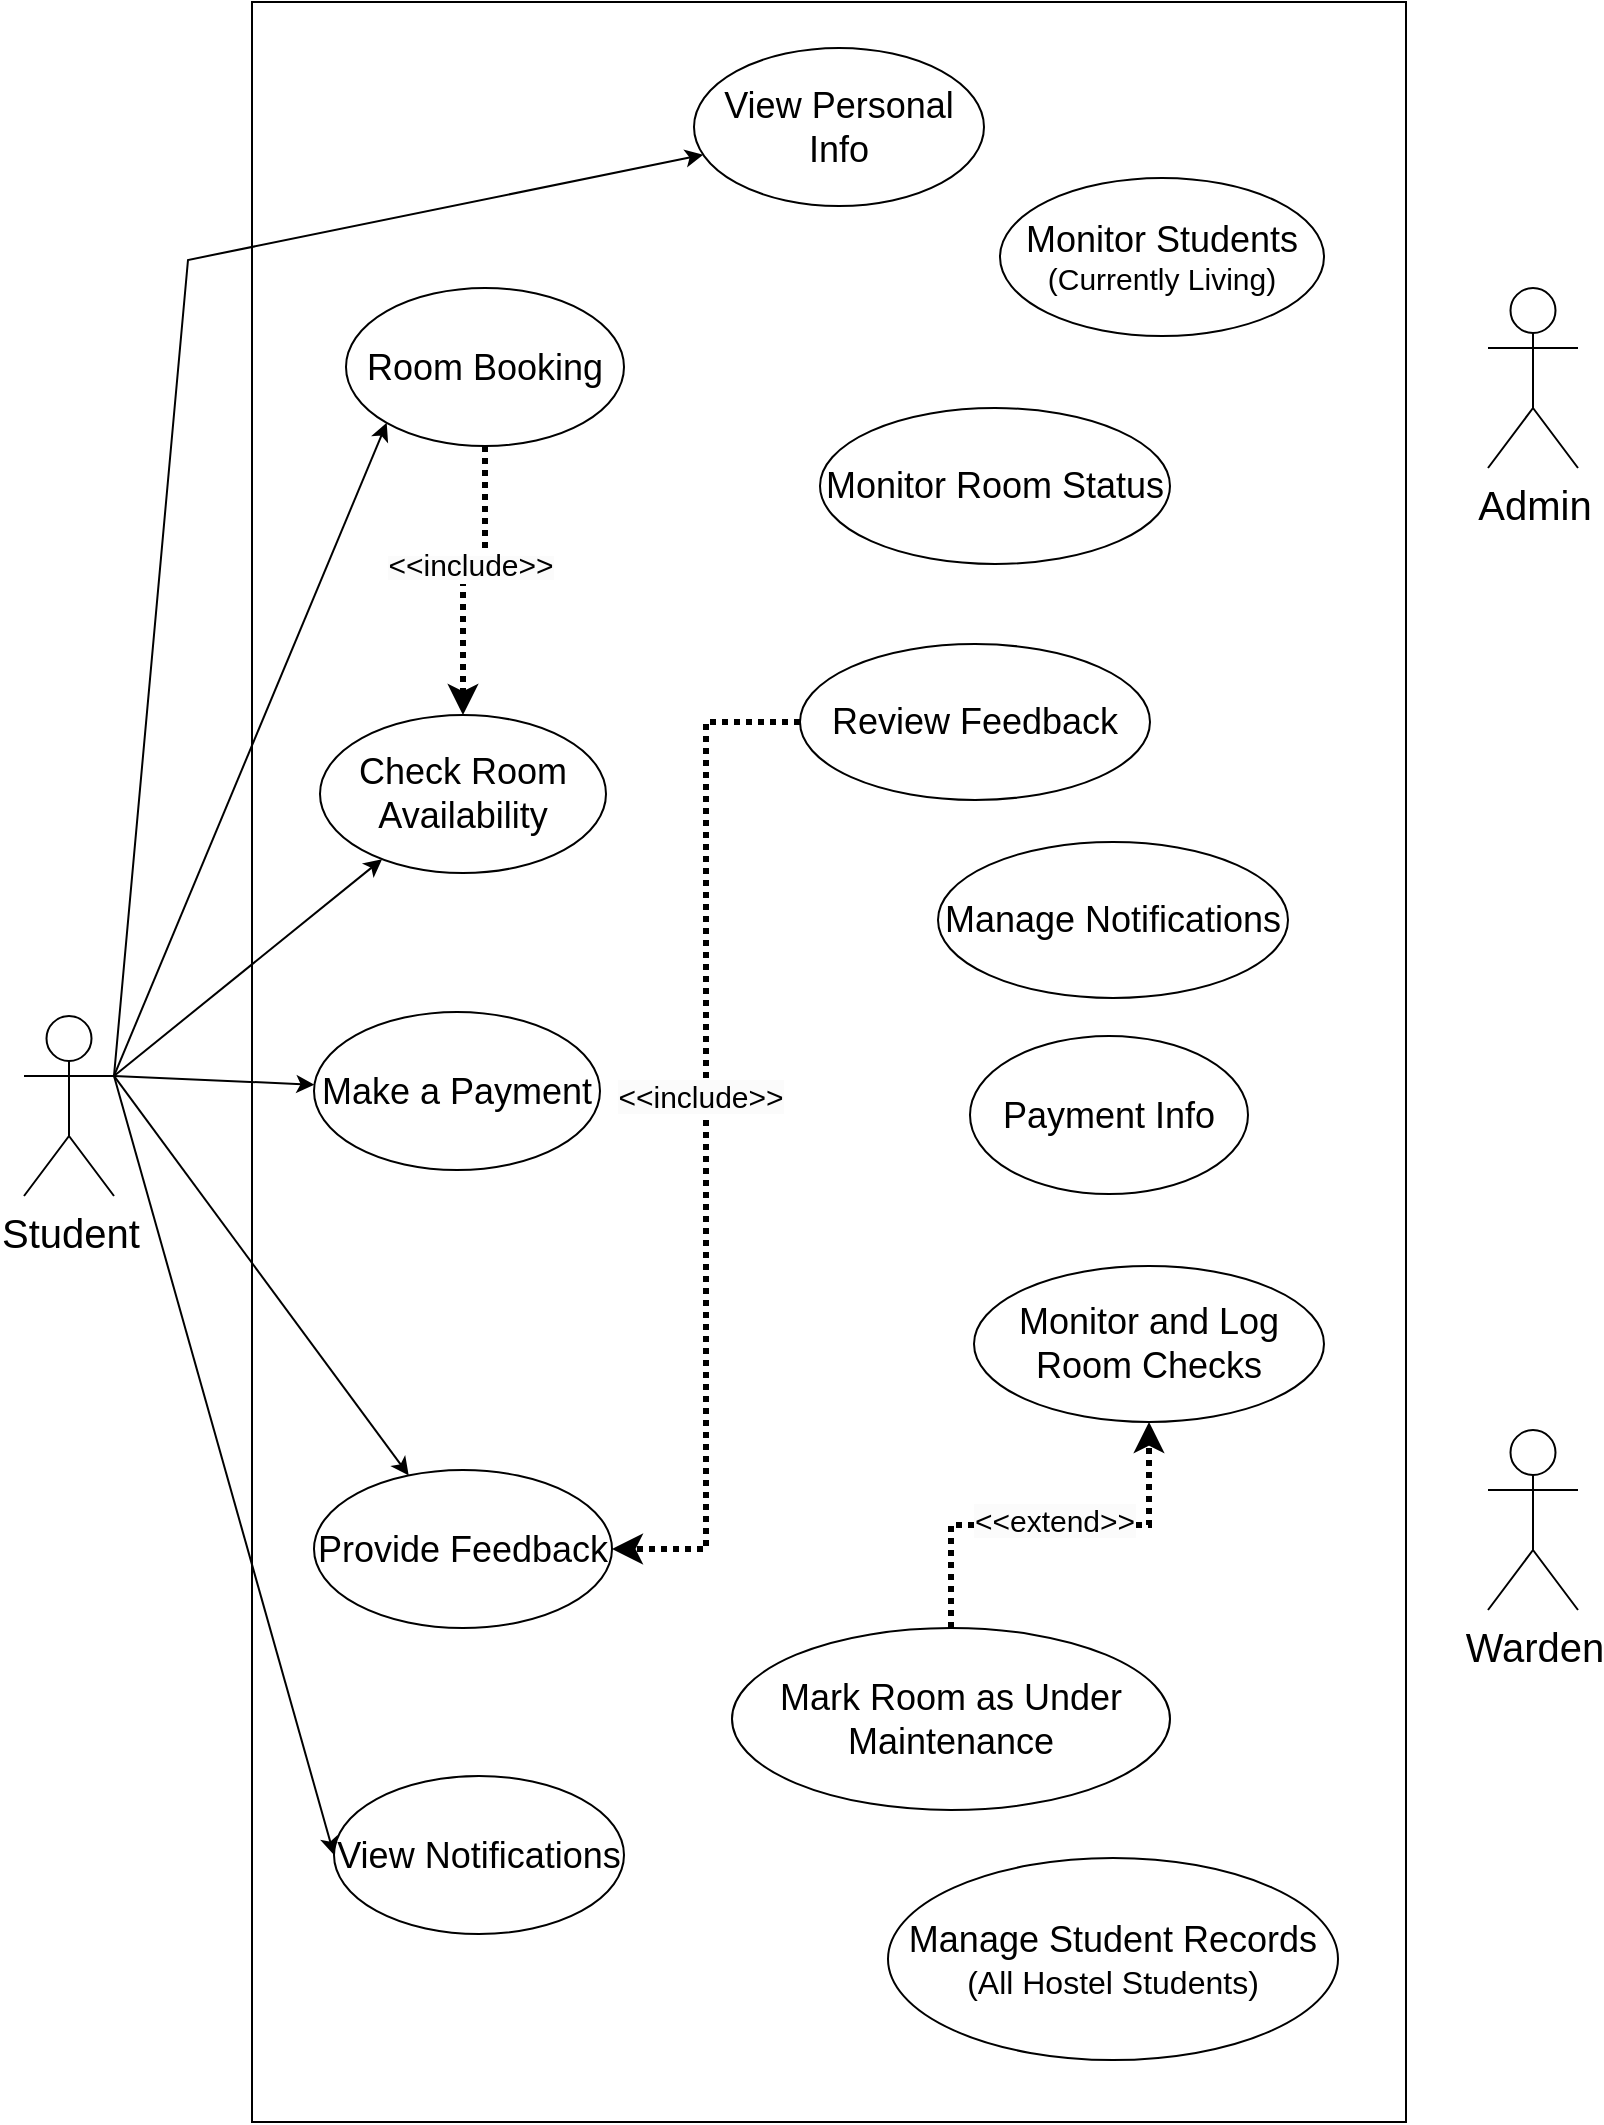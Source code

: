 <mxfile version="25.0.3">
  <diagram name="Page-1" id="p-ee1HAVX4pXNNftVsPH">
    <mxGraphModel dx="2123" dy="1137" grid="0" gridSize="10" guides="1" tooltips="1" connect="1" arrows="1" fold="1" page="1" pageScale="1" pageWidth="827" pageHeight="1169" math="0" shadow="0">
      <root>
        <mxCell id="0" />
        <mxCell id="1" parent="0" />
        <mxCell id="UIj85bmuPRxPEiiB4Lvx-1" value="&lt;font style=&quot;font-size: 20px;&quot;&gt;Student&lt;/font&gt;" style="shape=umlActor;verticalLabelPosition=bottom;verticalAlign=top;html=1;outlineConnect=0;" parent="1" vertex="1">
          <mxGeometry x="15" y="540" width="45" height="90" as="geometry" />
        </mxCell>
        <mxCell id="UIj85bmuPRxPEiiB4Lvx-2" value="&lt;font style=&quot;font-size: 20px;&quot;&gt;Admin&lt;/font&gt;" style="shape=umlActor;verticalLabelPosition=bottom;verticalAlign=top;html=1;outlineConnect=0;" parent="1" vertex="1">
          <mxGeometry x="747" y="176" width="45" height="90" as="geometry" />
        </mxCell>
        <mxCell id="UIj85bmuPRxPEiiB4Lvx-3" value="&lt;font style=&quot;font-size: 20px;&quot;&gt;Warden&lt;/font&gt;" style="shape=umlActor;verticalLabelPosition=bottom;verticalAlign=top;html=1;outlineConnect=0;" parent="1" vertex="1">
          <mxGeometry x="747" y="747" width="45" height="90" as="geometry" />
        </mxCell>
        <mxCell id="82veBIiKG0TLpPmEvj1Y-7" value="" style="rounded=0;whiteSpace=wrap;html=1;fillColor=default;" vertex="1" parent="1">
          <mxGeometry x="129" y="33" width="577" height="1060" as="geometry" />
        </mxCell>
        <mxCell id="82veBIiKG0TLpPmEvj1Y-8" value="&lt;font style=&quot;font-size: 18px;&quot;&gt;View Personal Info&lt;/font&gt;" style="ellipse;whiteSpace=wrap;html=1;" vertex="1" parent="1">
          <mxGeometry x="350" y="56" width="145" height="79" as="geometry" />
        </mxCell>
        <mxCell id="82veBIiKG0TLpPmEvj1Y-26" style="edgeStyle=orthogonalEdgeStyle;rounded=0;orthogonalLoop=1;jettySize=auto;html=1;strokeWidth=3;dashed=1;dashPattern=1 1;" edge="1" parent="1" source="82veBIiKG0TLpPmEvj1Y-10" target="82veBIiKG0TLpPmEvj1Y-14">
          <mxGeometry relative="1" as="geometry" />
        </mxCell>
        <mxCell id="82veBIiKG0TLpPmEvj1Y-31" value="&lt;span style=&quot;background-color: rgb(251, 251, 251);&quot;&gt;&lt;font style=&quot;font-size: 15px;&quot;&gt;&amp;lt;&amp;lt;include&amp;gt;&amp;gt;&lt;/font&gt;&lt;/span&gt;" style="edgeLabel;html=1;align=center;verticalAlign=middle;resizable=0;points=[];" vertex="1" connectable="0" parent="82veBIiKG0TLpPmEvj1Y-26">
          <mxGeometry x="0.218" y="4" relative="1" as="geometry">
            <mxPoint x="-1" y="-19" as="offset" />
          </mxGeometry>
        </mxCell>
        <mxCell id="82veBIiKG0TLpPmEvj1Y-10" value="&lt;font style=&quot;font-size: 18px;&quot;&gt;Room Booking&lt;/font&gt;" style="ellipse;whiteSpace=wrap;html=1;" vertex="1" parent="1">
          <mxGeometry x="176" y="176" width="139" height="79" as="geometry" />
        </mxCell>
        <mxCell id="82veBIiKG0TLpPmEvj1Y-11" value="&lt;font style=&quot;font-size: 18px;&quot;&gt;Make a Payment&lt;/font&gt;" style="ellipse;whiteSpace=wrap;html=1;" vertex="1" parent="1">
          <mxGeometry x="160" y="538" width="143" height="79" as="geometry" />
        </mxCell>
        <mxCell id="82veBIiKG0TLpPmEvj1Y-12" value="&lt;font style=&quot;font-size: 18px;&quot;&gt;Provide Feedback&lt;/font&gt;" style="ellipse;whiteSpace=wrap;html=1;" vertex="1" parent="1">
          <mxGeometry x="160" y="767" width="149" height="79" as="geometry" />
        </mxCell>
        <mxCell id="82veBIiKG0TLpPmEvj1Y-13" value="&lt;font style=&quot;font-size: 18px;&quot;&gt;View Notifications&lt;/font&gt;" style="ellipse;whiteSpace=wrap;html=1;" vertex="1" parent="1">
          <mxGeometry x="170" y="920" width="145" height="79" as="geometry" />
        </mxCell>
        <mxCell id="82veBIiKG0TLpPmEvj1Y-14" value="&lt;font style=&quot;font-size: 18px;&quot;&gt;Check Room Availability&lt;/font&gt;" style="ellipse;whiteSpace=wrap;html=1;" vertex="1" parent="1">
          <mxGeometry x="163" y="389.5" width="143" height="79" as="geometry" />
        </mxCell>
        <mxCell id="82veBIiKG0TLpPmEvj1Y-15" value="&lt;font style=&quot;font-size: 18px;&quot;&gt;Monitor Students&lt;/font&gt;&lt;div&gt;&lt;font style=&quot;font-size: 15px;&quot;&gt;(Currently Living)&lt;/font&gt;&lt;/div&gt;" style="ellipse;whiteSpace=wrap;html=1;" vertex="1" parent="1">
          <mxGeometry x="503" y="121" width="162" height="79" as="geometry" />
        </mxCell>
        <mxCell id="82veBIiKG0TLpPmEvj1Y-16" value="&lt;font style=&quot;font-size: 18px;&quot;&gt;Payment Info&lt;/font&gt;" style="ellipse;whiteSpace=wrap;html=1;" vertex="1" parent="1">
          <mxGeometry x="488" y="550" width="139" height="79" as="geometry" />
        </mxCell>
        <mxCell id="82veBIiKG0TLpPmEvj1Y-17" value="&lt;font style=&quot;font-size: 18px;&quot;&gt;Manage Notifications&lt;/font&gt;" style="ellipse;whiteSpace=wrap;html=1;" vertex="1" parent="1">
          <mxGeometry x="472" y="453" width="175" height="78" as="geometry" />
        </mxCell>
        <mxCell id="82veBIiKG0TLpPmEvj1Y-29" style="edgeStyle=orthogonalEdgeStyle;rounded=0;orthogonalLoop=1;jettySize=auto;html=1;entryX=1;entryY=0.5;entryDx=0;entryDy=0;dashed=1;dashPattern=1 1;strokeWidth=3;" edge="1" parent="1" source="82veBIiKG0TLpPmEvj1Y-18" target="82veBIiKG0TLpPmEvj1Y-12">
          <mxGeometry relative="1" as="geometry" />
        </mxCell>
        <mxCell id="82veBIiKG0TLpPmEvj1Y-33" value="&lt;span style=&quot;font-size: 15px; background-color: rgb(251, 251, 251);&quot;&gt;&amp;lt;&amp;lt;include&amp;gt;&amp;gt;&lt;/span&gt;" style="edgeLabel;html=1;align=center;verticalAlign=middle;resizable=0;points=[];" vertex="1" connectable="0" parent="82veBIiKG0TLpPmEvj1Y-29">
          <mxGeometry x="-0.08" y="-3" relative="1" as="geometry">
            <mxPoint as="offset" />
          </mxGeometry>
        </mxCell>
        <mxCell id="82veBIiKG0TLpPmEvj1Y-18" value="&lt;font style=&quot;font-size: 18px;&quot;&gt;Review Feedback&lt;/font&gt;" style="ellipse;whiteSpace=wrap;html=1;" vertex="1" parent="1">
          <mxGeometry x="403" y="354" width="175" height="78" as="geometry" />
        </mxCell>
        <mxCell id="82veBIiKG0TLpPmEvj1Y-20" value="&lt;font style=&quot;font-size: 18px;&quot;&gt;Monitor Room Status&lt;/font&gt;" style="ellipse;whiteSpace=wrap;html=1;" vertex="1" parent="1">
          <mxGeometry x="413" y="236" width="175" height="78" as="geometry" />
        </mxCell>
        <mxCell id="82veBIiKG0TLpPmEvj1Y-21" style="edgeStyle=orthogonalEdgeStyle;rounded=0;orthogonalLoop=1;jettySize=auto;html=1;exitX=0.5;exitY=1;exitDx=0;exitDy=0;" edge="1" parent="1" source="82veBIiKG0TLpPmEvj1Y-20" target="82veBIiKG0TLpPmEvj1Y-20">
          <mxGeometry relative="1" as="geometry" />
        </mxCell>
        <mxCell id="82veBIiKG0TLpPmEvj1Y-22" value="&lt;font style=&quot;font-size: 18px;&quot;&gt;Manage Student Records&lt;/font&gt;&lt;div&gt;&lt;font style=&quot;font-size: 16px;&quot;&gt;(All Hostel Students)&lt;/font&gt;&lt;/div&gt;" style="ellipse;whiteSpace=wrap;html=1;" vertex="1" parent="1">
          <mxGeometry x="447" y="961" width="225" height="101" as="geometry" />
        </mxCell>
        <mxCell id="82veBIiKG0TLpPmEvj1Y-23" value="&lt;font style=&quot;font-size: 18px;&quot;&gt;Monitor and Log Room Checks&lt;/font&gt;" style="ellipse;whiteSpace=wrap;html=1;" vertex="1" parent="1">
          <mxGeometry x="490" y="665" width="175" height="78" as="geometry" />
        </mxCell>
        <mxCell id="82veBIiKG0TLpPmEvj1Y-34" style="edgeStyle=orthogonalEdgeStyle;rounded=0;orthogonalLoop=1;jettySize=auto;html=1;strokeWidth=3;dashed=1;dashPattern=1 1;" edge="1" parent="1" source="82veBIiKG0TLpPmEvj1Y-24" target="82veBIiKG0TLpPmEvj1Y-23">
          <mxGeometry relative="1" as="geometry" />
        </mxCell>
        <mxCell id="82veBIiKG0TLpPmEvj1Y-36" value="&lt;span style=&quot;font-size: 15px; background-color: rgb(251, 251, 251);&quot;&gt;&amp;lt;&amp;lt;extend&amp;gt;&amp;gt;&lt;/span&gt;" style="edgeLabel;html=1;align=center;verticalAlign=middle;resizable=0;points=[];" vertex="1" connectable="0" parent="82veBIiKG0TLpPmEvj1Y-34">
          <mxGeometry x="0.02" y="3" relative="1" as="geometry">
            <mxPoint as="offset" />
          </mxGeometry>
        </mxCell>
        <mxCell id="82veBIiKG0TLpPmEvj1Y-24" value="&lt;font style=&quot;font-size: 18px;&quot;&gt;Mark Room as Under Maintenance&lt;/font&gt;" style="ellipse;whiteSpace=wrap;html=1;" vertex="1" parent="1">
          <mxGeometry x="369" y="846" width="219" height="91" as="geometry" />
        </mxCell>
        <mxCell id="82veBIiKG0TLpPmEvj1Y-41" value="" style="endArrow=classic;html=1;rounded=0;exitX=1;exitY=0.333;exitDx=0;exitDy=0;exitPerimeter=0;" edge="1" parent="1" source="UIj85bmuPRxPEiiB4Lvx-1" target="82veBIiKG0TLpPmEvj1Y-8">
          <mxGeometry width="50" height="50" relative="1" as="geometry">
            <mxPoint x="42" y="432" as="sourcePoint" />
            <mxPoint x="82" y="251" as="targetPoint" />
            <Array as="points">
              <mxPoint x="97" y="162" />
            </Array>
          </mxGeometry>
        </mxCell>
        <mxCell id="82veBIiKG0TLpPmEvj1Y-42" value="" style="endArrow=classic;html=1;rounded=0;exitX=1;exitY=0.333;exitDx=0;exitDy=0;exitPerimeter=0;entryX=0;entryY=1;entryDx=0;entryDy=0;" edge="1" parent="1" source="UIj85bmuPRxPEiiB4Lvx-1" target="82veBIiKG0TLpPmEvj1Y-10">
          <mxGeometry width="50" height="50" relative="1" as="geometry">
            <mxPoint x="133" y="518" as="sourcePoint" />
            <mxPoint x="136" y="253" as="targetPoint" />
          </mxGeometry>
        </mxCell>
        <mxCell id="82veBIiKG0TLpPmEvj1Y-43" value="" style="endArrow=classic;html=1;rounded=0;exitX=1;exitY=0.333;exitDx=0;exitDy=0;exitPerimeter=0;" edge="1" parent="1" source="UIj85bmuPRxPEiiB4Lvx-1" target="82veBIiKG0TLpPmEvj1Y-14">
          <mxGeometry width="50" height="50" relative="1" as="geometry">
            <mxPoint x="116" y="523" as="sourcePoint" />
            <mxPoint x="170" y="252" as="targetPoint" />
          </mxGeometry>
        </mxCell>
        <mxCell id="82veBIiKG0TLpPmEvj1Y-44" value="" style="endArrow=classic;html=1;rounded=0;exitX=1;exitY=0.333;exitDx=0;exitDy=0;exitPerimeter=0;" edge="1" parent="1" source="UIj85bmuPRxPEiiB4Lvx-1" target="82veBIiKG0TLpPmEvj1Y-11">
          <mxGeometry width="50" height="50" relative="1" as="geometry">
            <mxPoint x="133" y="586" as="sourcePoint" />
            <mxPoint x="221" y="314" as="targetPoint" />
          </mxGeometry>
        </mxCell>
        <mxCell id="82veBIiKG0TLpPmEvj1Y-45" value="" style="endArrow=classic;html=1;rounded=0;exitX=1;exitY=0.333;exitDx=0;exitDy=0;exitPerimeter=0;" edge="1" parent="1" source="UIj85bmuPRxPEiiB4Lvx-1" target="82veBIiKG0TLpPmEvj1Y-12">
          <mxGeometry width="50" height="50" relative="1" as="geometry">
            <mxPoint x="160" y="550" as="sourcePoint" />
            <mxPoint x="309" y="350" as="targetPoint" />
          </mxGeometry>
        </mxCell>
        <mxCell id="82veBIiKG0TLpPmEvj1Y-46" value="" style="endArrow=classic;html=1;rounded=0;exitX=1;exitY=0.333;exitDx=0;exitDy=0;exitPerimeter=0;entryX=0;entryY=0.5;entryDx=0;entryDy=0;" edge="1" parent="1" source="UIj85bmuPRxPEiiB4Lvx-1" target="82veBIiKG0TLpPmEvj1Y-13">
          <mxGeometry width="50" height="50" relative="1" as="geometry">
            <mxPoint x="111" y="568" as="sourcePoint" />
            <mxPoint x="338" y="394" as="targetPoint" />
          </mxGeometry>
        </mxCell>
      </root>
    </mxGraphModel>
  </diagram>
</mxfile>
